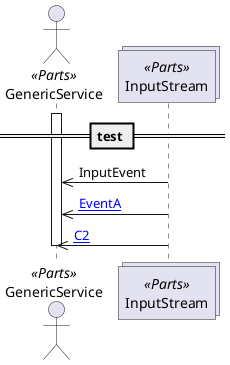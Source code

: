 @startuml Read event from stream

== test ==

actor "GenericService" as GenericService <<Parts>>
collections "InputStream" as InputStream <<Parts>>

activate GenericService
InputStream ->> GenericService: InputEvent
InputStream ->> GenericService: [[{InputEvent.EventA}EventA]]
InputStream ->> GenericService: [[{InputEvent.EventC.C2}C2]]

deactivate GenericService

@enduml

